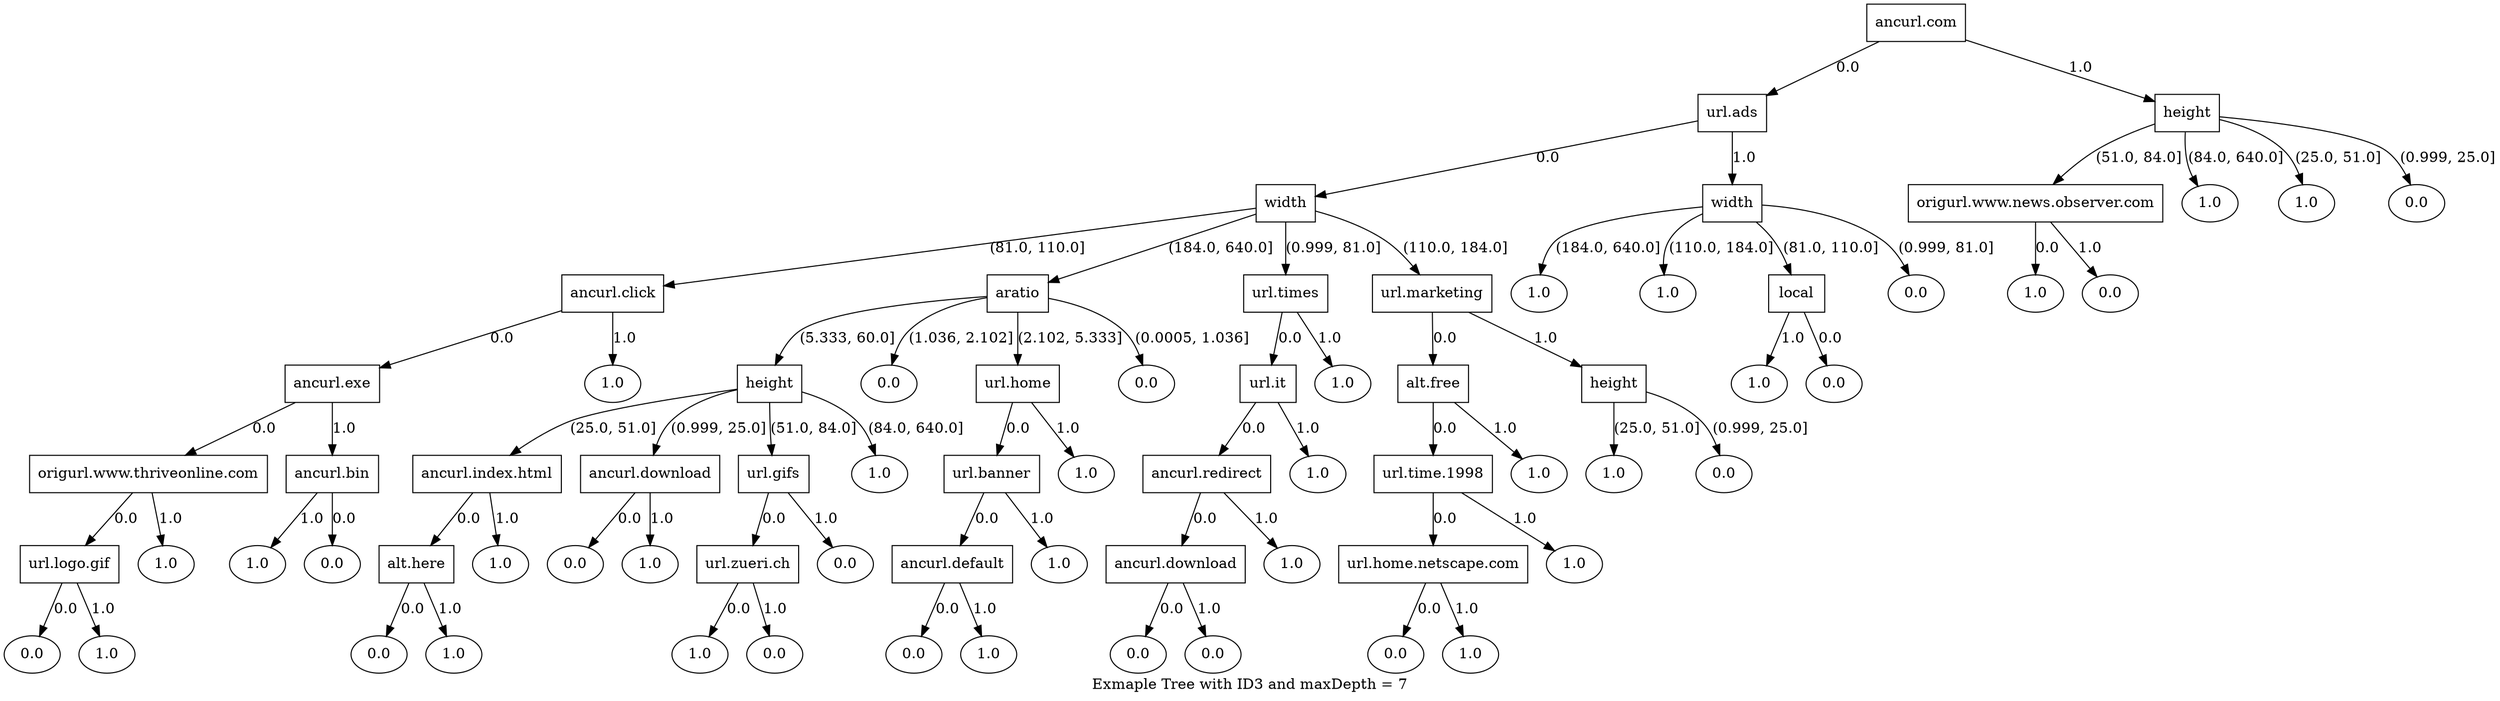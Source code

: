 // Graphic representation of the resulting decision tree
digraph {
	label="Exmaple Tree with ID3 and maxDepth = 7"
	"06e4041a-140b-46d1-a2f3-067ace507653" [label="ancurl.com" shape=box]
	"043aa4e0-6ca0-44d1-9848-57c1332ed4d1" [label="url.ads" shape=box]
	"06e4041a-140b-46d1-a2f3-067ace507653" -> "043aa4e0-6ca0-44d1-9848-57c1332ed4d1" [label=0.0]
	"31aae2ae-61a6-47c5-8803-f60379b5fe0f" [label=width shape=box]
	"043aa4e0-6ca0-44d1-9848-57c1332ed4d1" -> "31aae2ae-61a6-47c5-8803-f60379b5fe0f" [label=0.0]
	"2ef8473a-4e2a-4439-a533-d8c9fad7fc7e" [label="ancurl.click" shape=box]
	"31aae2ae-61a6-47c5-8803-f60379b5fe0f" -> "2ef8473a-4e2a-4439-a533-d8c9fad7fc7e" [label="(81.0, 110.0]"]
	"dbb683f6-6a53-4227-9bae-84d178af67fc" [label="ancurl.exe" shape=box]
	"2ef8473a-4e2a-4439-a533-d8c9fad7fc7e" -> "dbb683f6-6a53-4227-9bae-84d178af67fc" [label=0.0]
	"7f02127f-1991-4f08-bc61-9e2171697dc5" [label="origurl.www.thriveonline.com" shape=box]
	"dbb683f6-6a53-4227-9bae-84d178af67fc" -> "7f02127f-1991-4f08-bc61-9e2171697dc5" [label=0.0]
	"3ca8249d-bf90-4b75-96fd-6bd3debaa39c" [label="url.logo.gif" shape=box]
	"7f02127f-1991-4f08-bc61-9e2171697dc5" -> "3ca8249d-bf90-4b75-96fd-6bd3debaa39c" [label=0.0]
	"d3a8f430-d356-461b-a9ab-0e60be7e43a8" [label=0.0 shape=ellipse]
	"3ca8249d-bf90-4b75-96fd-6bd3debaa39c" -> "d3a8f430-d356-461b-a9ab-0e60be7e43a8" [label=0.0]
	"90d32ac8-3f6d-4d80-ad91-387c98a87a03" [label=1.0 shape=ellipse]
	"3ca8249d-bf90-4b75-96fd-6bd3debaa39c" -> "90d32ac8-3f6d-4d80-ad91-387c98a87a03" [label=1.0]
	"02bccf59-6095-4003-9efb-17a0964e1e4b" [label=1.0 shape=ellipse]
	"7f02127f-1991-4f08-bc61-9e2171697dc5" -> "02bccf59-6095-4003-9efb-17a0964e1e4b" [label=1.0]
	"eef32ec2-c35f-44c6-95f7-eafc488d18e8" [label="ancurl.bin" shape=box]
	"dbb683f6-6a53-4227-9bae-84d178af67fc" -> "eef32ec2-c35f-44c6-95f7-eafc488d18e8" [label=1.0]
	"3e5e585c-8bc1-4a8a-9583-3539154f74a0" [label=1.0 shape=ellipse]
	"eef32ec2-c35f-44c6-95f7-eafc488d18e8" -> "3e5e585c-8bc1-4a8a-9583-3539154f74a0" [label=1.0]
	"642de6b7-c67e-484c-af0c-b3ba442551fd" [label=0.0 shape=ellipse]
	"eef32ec2-c35f-44c6-95f7-eafc488d18e8" -> "642de6b7-c67e-484c-af0c-b3ba442551fd" [label=0.0]
	"3840187d-1dbd-4668-b4f4-e78f9a46305b" [label=1.0 shape=ellipse]
	"2ef8473a-4e2a-4439-a533-d8c9fad7fc7e" -> "3840187d-1dbd-4668-b4f4-e78f9a46305b" [label=1.0]
	"e5c6e59f-cc01-4284-b47d-5f9cc27c423f" [label=aratio shape=box]
	"31aae2ae-61a6-47c5-8803-f60379b5fe0f" -> "e5c6e59f-cc01-4284-b47d-5f9cc27c423f" [label="(184.0, 640.0]"]
	"69f174d2-1a33-44da-b24c-7c4fdddd6445" [label=height shape=box]
	"e5c6e59f-cc01-4284-b47d-5f9cc27c423f" -> "69f174d2-1a33-44da-b24c-7c4fdddd6445" [label="(5.333, 60.0]"]
	"a11fc772-8aaf-4c9f-8ecb-83cdcc0db6db" [label="ancurl.index.html" shape=box]
	"69f174d2-1a33-44da-b24c-7c4fdddd6445" -> "a11fc772-8aaf-4c9f-8ecb-83cdcc0db6db" [label="(25.0, 51.0]"]
	"dc16e39f-2e9c-43cb-831e-2d03982ce4bb" [label="alt.here" shape=box]
	"a11fc772-8aaf-4c9f-8ecb-83cdcc0db6db" -> "dc16e39f-2e9c-43cb-831e-2d03982ce4bb" [label=0.0]
	"5b78b78e-4bae-4f51-b432-6a89b280a2df" [label=0.0 shape=ellipse]
	"dc16e39f-2e9c-43cb-831e-2d03982ce4bb" -> "5b78b78e-4bae-4f51-b432-6a89b280a2df" [label=0.0]
	"e2b3209d-994f-4ec0-a516-6dbf59cb6bb4" [label=1.0 shape=ellipse]
	"dc16e39f-2e9c-43cb-831e-2d03982ce4bb" -> "e2b3209d-994f-4ec0-a516-6dbf59cb6bb4" [label=1.0]
	"ab9a80b9-816d-450a-88b5-1e1e3ff928ed" [label=1.0 shape=ellipse]
	"a11fc772-8aaf-4c9f-8ecb-83cdcc0db6db" -> "ab9a80b9-816d-450a-88b5-1e1e3ff928ed" [label=1.0]
	"74a687cc-f9cf-421e-839b-311a70be848f" [label="ancurl.download" shape=box]
	"69f174d2-1a33-44da-b24c-7c4fdddd6445" -> "74a687cc-f9cf-421e-839b-311a70be848f" [label="(0.999, 25.0]"]
	"4282bda0-5385-4ade-a7e5-f2117b0bd263" [label=0.0 shape=ellipse]
	"74a687cc-f9cf-421e-839b-311a70be848f" -> "4282bda0-5385-4ade-a7e5-f2117b0bd263" [label=0.0]
	"c255e4dc-7497-4cbf-bb59-0dc350c989c7" [label=1.0 shape=ellipse]
	"74a687cc-f9cf-421e-839b-311a70be848f" -> "c255e4dc-7497-4cbf-bb59-0dc350c989c7" [label=1.0]
	"53491f1c-9883-46eb-b07f-af40b793ea22" [label="url.gifs" shape=box]
	"69f174d2-1a33-44da-b24c-7c4fdddd6445" -> "53491f1c-9883-46eb-b07f-af40b793ea22" [label="(51.0, 84.0]"]
	"02daf671-ded9-4c39-9d8f-a7008e5a5bc9" [label="url.zueri.ch" shape=box]
	"53491f1c-9883-46eb-b07f-af40b793ea22" -> "02daf671-ded9-4c39-9d8f-a7008e5a5bc9" [label=0.0]
	"d3ee8fdd-00b6-457f-85b6-24bbfe0e3c31" [label=1.0 shape=ellipse]
	"02daf671-ded9-4c39-9d8f-a7008e5a5bc9" -> "d3ee8fdd-00b6-457f-85b6-24bbfe0e3c31" [label=0.0]
	"454eceb6-174a-4d0a-9456-8a454dd67f0f" [label=0.0 shape=ellipse]
	"02daf671-ded9-4c39-9d8f-a7008e5a5bc9" -> "454eceb6-174a-4d0a-9456-8a454dd67f0f" [label=1.0]
	"6d2f6e1b-c721-4f4c-a234-3008a7485424" [label=0.0 shape=ellipse]
	"53491f1c-9883-46eb-b07f-af40b793ea22" -> "6d2f6e1b-c721-4f4c-a234-3008a7485424" [label=1.0]
	"37177bc7-93d7-4b22-9c1d-b5c1739b4ce4" [label=1.0 shape=ellipse]
	"69f174d2-1a33-44da-b24c-7c4fdddd6445" -> "37177bc7-93d7-4b22-9c1d-b5c1739b4ce4" [label="(84.0, 640.0]"]
	"b948154e-0276-4a73-a7c7-b1a051cfaa86" [label=0.0 shape=ellipse]
	"e5c6e59f-cc01-4284-b47d-5f9cc27c423f" -> "b948154e-0276-4a73-a7c7-b1a051cfaa86" [label="(1.036, 2.102]"]
	"217c5756-3f6b-42c9-869f-95089304a16a" [label="url.home" shape=box]
	"e5c6e59f-cc01-4284-b47d-5f9cc27c423f" -> "217c5756-3f6b-42c9-869f-95089304a16a" [label="(2.102, 5.333]"]
	"822cb59e-bca9-4e33-aeaa-3c966d8e6816" [label="url.banner" shape=box]
	"217c5756-3f6b-42c9-869f-95089304a16a" -> "822cb59e-bca9-4e33-aeaa-3c966d8e6816" [label=0.0]
	"c97bd279-79e9-44a9-8deb-5ef1194fd6a7" [label="ancurl.default" shape=box]
	"822cb59e-bca9-4e33-aeaa-3c966d8e6816" -> "c97bd279-79e9-44a9-8deb-5ef1194fd6a7" [label=0.0]
	"18a9e88e-c724-47f9-89f7-4c97fa6f3ba4" [label=0.0 shape=ellipse]
	"c97bd279-79e9-44a9-8deb-5ef1194fd6a7" -> "18a9e88e-c724-47f9-89f7-4c97fa6f3ba4" [label=0.0]
	"e04abc01-47fe-4cd4-8984-81ff05530389" [label=1.0 shape=ellipse]
	"c97bd279-79e9-44a9-8deb-5ef1194fd6a7" -> "e04abc01-47fe-4cd4-8984-81ff05530389" [label=1.0]
	"ca8584d9-96a2-474b-853f-c018740a5279" [label=1.0 shape=ellipse]
	"822cb59e-bca9-4e33-aeaa-3c966d8e6816" -> "ca8584d9-96a2-474b-853f-c018740a5279" [label=1.0]
	"7f7c1eaf-a124-4ed1-a031-b2b133873770" [label=1.0 shape=ellipse]
	"217c5756-3f6b-42c9-869f-95089304a16a" -> "7f7c1eaf-a124-4ed1-a031-b2b133873770" [label=1.0]
	"6fc11914-2237-488d-83cf-b02cebc7e1b9" [label=0.0 shape=ellipse]
	"e5c6e59f-cc01-4284-b47d-5f9cc27c423f" -> "6fc11914-2237-488d-83cf-b02cebc7e1b9" [label="(0.0005, 1.036]"]
	"c4bafc7b-b0fb-414a-a397-c127b3287979" [label="url.times" shape=box]
	"31aae2ae-61a6-47c5-8803-f60379b5fe0f" -> "c4bafc7b-b0fb-414a-a397-c127b3287979" [label="(0.999, 81.0]"]
	"7ad82909-fbea-4e4e-a19f-4765744c9dbf" [label="url.it" shape=box]
	"c4bafc7b-b0fb-414a-a397-c127b3287979" -> "7ad82909-fbea-4e4e-a19f-4765744c9dbf" [label=0.0]
	"e79e5273-99ed-4aa3-bc56-62647060df99" [label="ancurl.redirect" shape=box]
	"7ad82909-fbea-4e4e-a19f-4765744c9dbf" -> "e79e5273-99ed-4aa3-bc56-62647060df99" [label=0.0]
	"6b55ddad-6331-4b18-adbd-e33d225bf036" [label="ancurl.download" shape=box]
	"e79e5273-99ed-4aa3-bc56-62647060df99" -> "6b55ddad-6331-4b18-adbd-e33d225bf036" [label=0.0]
	"1ab5b803-7175-48f0-839d-f0b61e0ecdce" [label=0.0 shape=ellipse]
	"6b55ddad-6331-4b18-adbd-e33d225bf036" -> "1ab5b803-7175-48f0-839d-f0b61e0ecdce" [label=0.0]
	"74b370c9-7d1a-458e-87a6-c5ce7b7795b7" [label=0.0 shape=ellipse]
	"6b55ddad-6331-4b18-adbd-e33d225bf036" -> "74b370c9-7d1a-458e-87a6-c5ce7b7795b7" [label=1.0]
	"cd9c596a-8f14-4df5-9e9e-fe3f391ec2a6" [label=1.0 shape=ellipse]
	"e79e5273-99ed-4aa3-bc56-62647060df99" -> "cd9c596a-8f14-4df5-9e9e-fe3f391ec2a6" [label=1.0]
	"422a2203-a5b8-4b72-b604-6a4395c377d6" [label=1.0 shape=ellipse]
	"7ad82909-fbea-4e4e-a19f-4765744c9dbf" -> "422a2203-a5b8-4b72-b604-6a4395c377d6" [label=1.0]
	"a2fefa2d-1dd1-4462-b1b5-1c687f6d98e4" [label=1.0 shape=ellipse]
	"c4bafc7b-b0fb-414a-a397-c127b3287979" -> "a2fefa2d-1dd1-4462-b1b5-1c687f6d98e4" [label=1.0]
	"7bdf07a2-6bf8-4135-84f7-d22014a019f9" [label="url.marketing" shape=box]
	"31aae2ae-61a6-47c5-8803-f60379b5fe0f" -> "7bdf07a2-6bf8-4135-84f7-d22014a019f9" [label="(110.0, 184.0]"]
	"b8a5637f-669f-49a0-84aa-80cc8c58e660" [label="alt.free" shape=box]
	"7bdf07a2-6bf8-4135-84f7-d22014a019f9" -> "b8a5637f-669f-49a0-84aa-80cc8c58e660" [label=0.0]
	"1ebcdb38-cf2c-472c-94fb-efc908c37a24" [label="url.time.1998" shape=box]
	"b8a5637f-669f-49a0-84aa-80cc8c58e660" -> "1ebcdb38-cf2c-472c-94fb-efc908c37a24" [label=0.0]
	"a61337cf-8c8f-4692-9db4-55fee8fbfba9" [label="url.home.netscape.com" shape=box]
	"1ebcdb38-cf2c-472c-94fb-efc908c37a24" -> "a61337cf-8c8f-4692-9db4-55fee8fbfba9" [label=0.0]
	"1fb396b4-dcbc-43e6-8078-ed48b01764e0" [label=0.0 shape=ellipse]
	"a61337cf-8c8f-4692-9db4-55fee8fbfba9" -> "1fb396b4-dcbc-43e6-8078-ed48b01764e0" [label=0.0]
	"ed33b074-86f5-416e-b9ef-bf6fa1b626c1" [label=1.0 shape=ellipse]
	"a61337cf-8c8f-4692-9db4-55fee8fbfba9" -> "ed33b074-86f5-416e-b9ef-bf6fa1b626c1" [label=1.0]
	"0b5d1c1f-8243-4084-a7b8-d65cc02f8bff" [label=1.0 shape=ellipse]
	"1ebcdb38-cf2c-472c-94fb-efc908c37a24" -> "0b5d1c1f-8243-4084-a7b8-d65cc02f8bff" [label=1.0]
	"e606d0b7-5a2c-4396-b9ab-4fcb708fd011" [label=1.0 shape=ellipse]
	"b8a5637f-669f-49a0-84aa-80cc8c58e660" -> "e606d0b7-5a2c-4396-b9ab-4fcb708fd011" [label=1.0]
	"2322436d-cd09-493b-9f80-f70daaeae1bb" [label=height shape=box]
	"7bdf07a2-6bf8-4135-84f7-d22014a019f9" -> "2322436d-cd09-493b-9f80-f70daaeae1bb" [label=1.0]
	"6b5cfd03-5cb1-4f40-90ef-87ec45a8479b" [label=1.0 shape=ellipse]
	"2322436d-cd09-493b-9f80-f70daaeae1bb" -> "6b5cfd03-5cb1-4f40-90ef-87ec45a8479b" [label="(25.0, 51.0]"]
	"4ea37d83-3cc1-47d8-9c07-3719741dd39f" [label=0.0 shape=ellipse]
	"2322436d-cd09-493b-9f80-f70daaeae1bb" -> "4ea37d83-3cc1-47d8-9c07-3719741dd39f" [label="(0.999, 25.0]"]
	"d85ff247-8e11-4498-801a-fd8cdba58b47" [label=width shape=box]
	"043aa4e0-6ca0-44d1-9848-57c1332ed4d1" -> "d85ff247-8e11-4498-801a-fd8cdba58b47" [label=1.0]
	"3780de07-3fde-4f8b-b13a-7c719be9c055" [label=1.0 shape=ellipse]
	"d85ff247-8e11-4498-801a-fd8cdba58b47" -> "3780de07-3fde-4f8b-b13a-7c719be9c055" [label="(184.0, 640.0]"]
	"caf89ac3-0327-4d0b-9fae-6b664182cb71" [label=1.0 shape=ellipse]
	"d85ff247-8e11-4498-801a-fd8cdba58b47" -> "caf89ac3-0327-4d0b-9fae-6b664182cb71" [label="(110.0, 184.0]"]
	"bcc327f6-8e8c-4236-baa9-99906c3b721a" [label=local shape=box]
	"d85ff247-8e11-4498-801a-fd8cdba58b47" -> "bcc327f6-8e8c-4236-baa9-99906c3b721a" [label="(81.0, 110.0]"]
	"b7846f51-b441-421e-a193-53f6a9a28962" [label=1.0 shape=ellipse]
	"bcc327f6-8e8c-4236-baa9-99906c3b721a" -> "b7846f51-b441-421e-a193-53f6a9a28962" [label=1.0]
	"25fe1c8d-95da-4b8d-b400-f19a3f306fa1" [label=0.0 shape=ellipse]
	"bcc327f6-8e8c-4236-baa9-99906c3b721a" -> "25fe1c8d-95da-4b8d-b400-f19a3f306fa1" [label=0.0]
	"7f25aad9-0f8e-4751-9437-4f728a1c5cce" [label=0.0 shape=ellipse]
	"d85ff247-8e11-4498-801a-fd8cdba58b47" -> "7f25aad9-0f8e-4751-9437-4f728a1c5cce" [label="(0.999, 81.0]"]
	"8fa22de0-0b74-4592-b95d-eebc25a3597d" [label=height shape=box]
	"06e4041a-140b-46d1-a2f3-067ace507653" -> "8fa22de0-0b74-4592-b95d-eebc25a3597d" [label=1.0]
	"ad4172b6-d2dc-443f-9f0a-e072ce28f109" [label="origurl.www.news.observer.com" shape=box]
	"8fa22de0-0b74-4592-b95d-eebc25a3597d" -> "ad4172b6-d2dc-443f-9f0a-e072ce28f109" [label="(51.0, 84.0]"]
	"576893c1-ef49-445f-a12e-aaf087459b49" [label=1.0 shape=ellipse]
	"ad4172b6-d2dc-443f-9f0a-e072ce28f109" -> "576893c1-ef49-445f-a12e-aaf087459b49" [label=0.0]
	"965c47fb-08b0-4d16-8edc-cada8ca964dd" [label=0.0 shape=ellipse]
	"ad4172b6-d2dc-443f-9f0a-e072ce28f109" -> "965c47fb-08b0-4d16-8edc-cada8ca964dd" [label=1.0]
	"17f526e6-4e47-4ad1-bad2-50d02544fe73" [label=1.0 shape=ellipse]
	"8fa22de0-0b74-4592-b95d-eebc25a3597d" -> "17f526e6-4e47-4ad1-bad2-50d02544fe73" [label="(84.0, 640.0]"]
	"8881647b-09a0-492d-8f34-8f1a241bbeb4" [label=1.0 shape=ellipse]
	"8fa22de0-0b74-4592-b95d-eebc25a3597d" -> "8881647b-09a0-492d-8f34-8f1a241bbeb4" [label="(25.0, 51.0]"]
	"09b26cf1-d60b-4d45-a878-dd6afd96c44f" [label=0.0 shape=ellipse]
	"8fa22de0-0b74-4592-b95d-eebc25a3597d" -> "09b26cf1-d60b-4d45-a878-dd6afd96c44f" [label="(0.999, 25.0]"]
}
